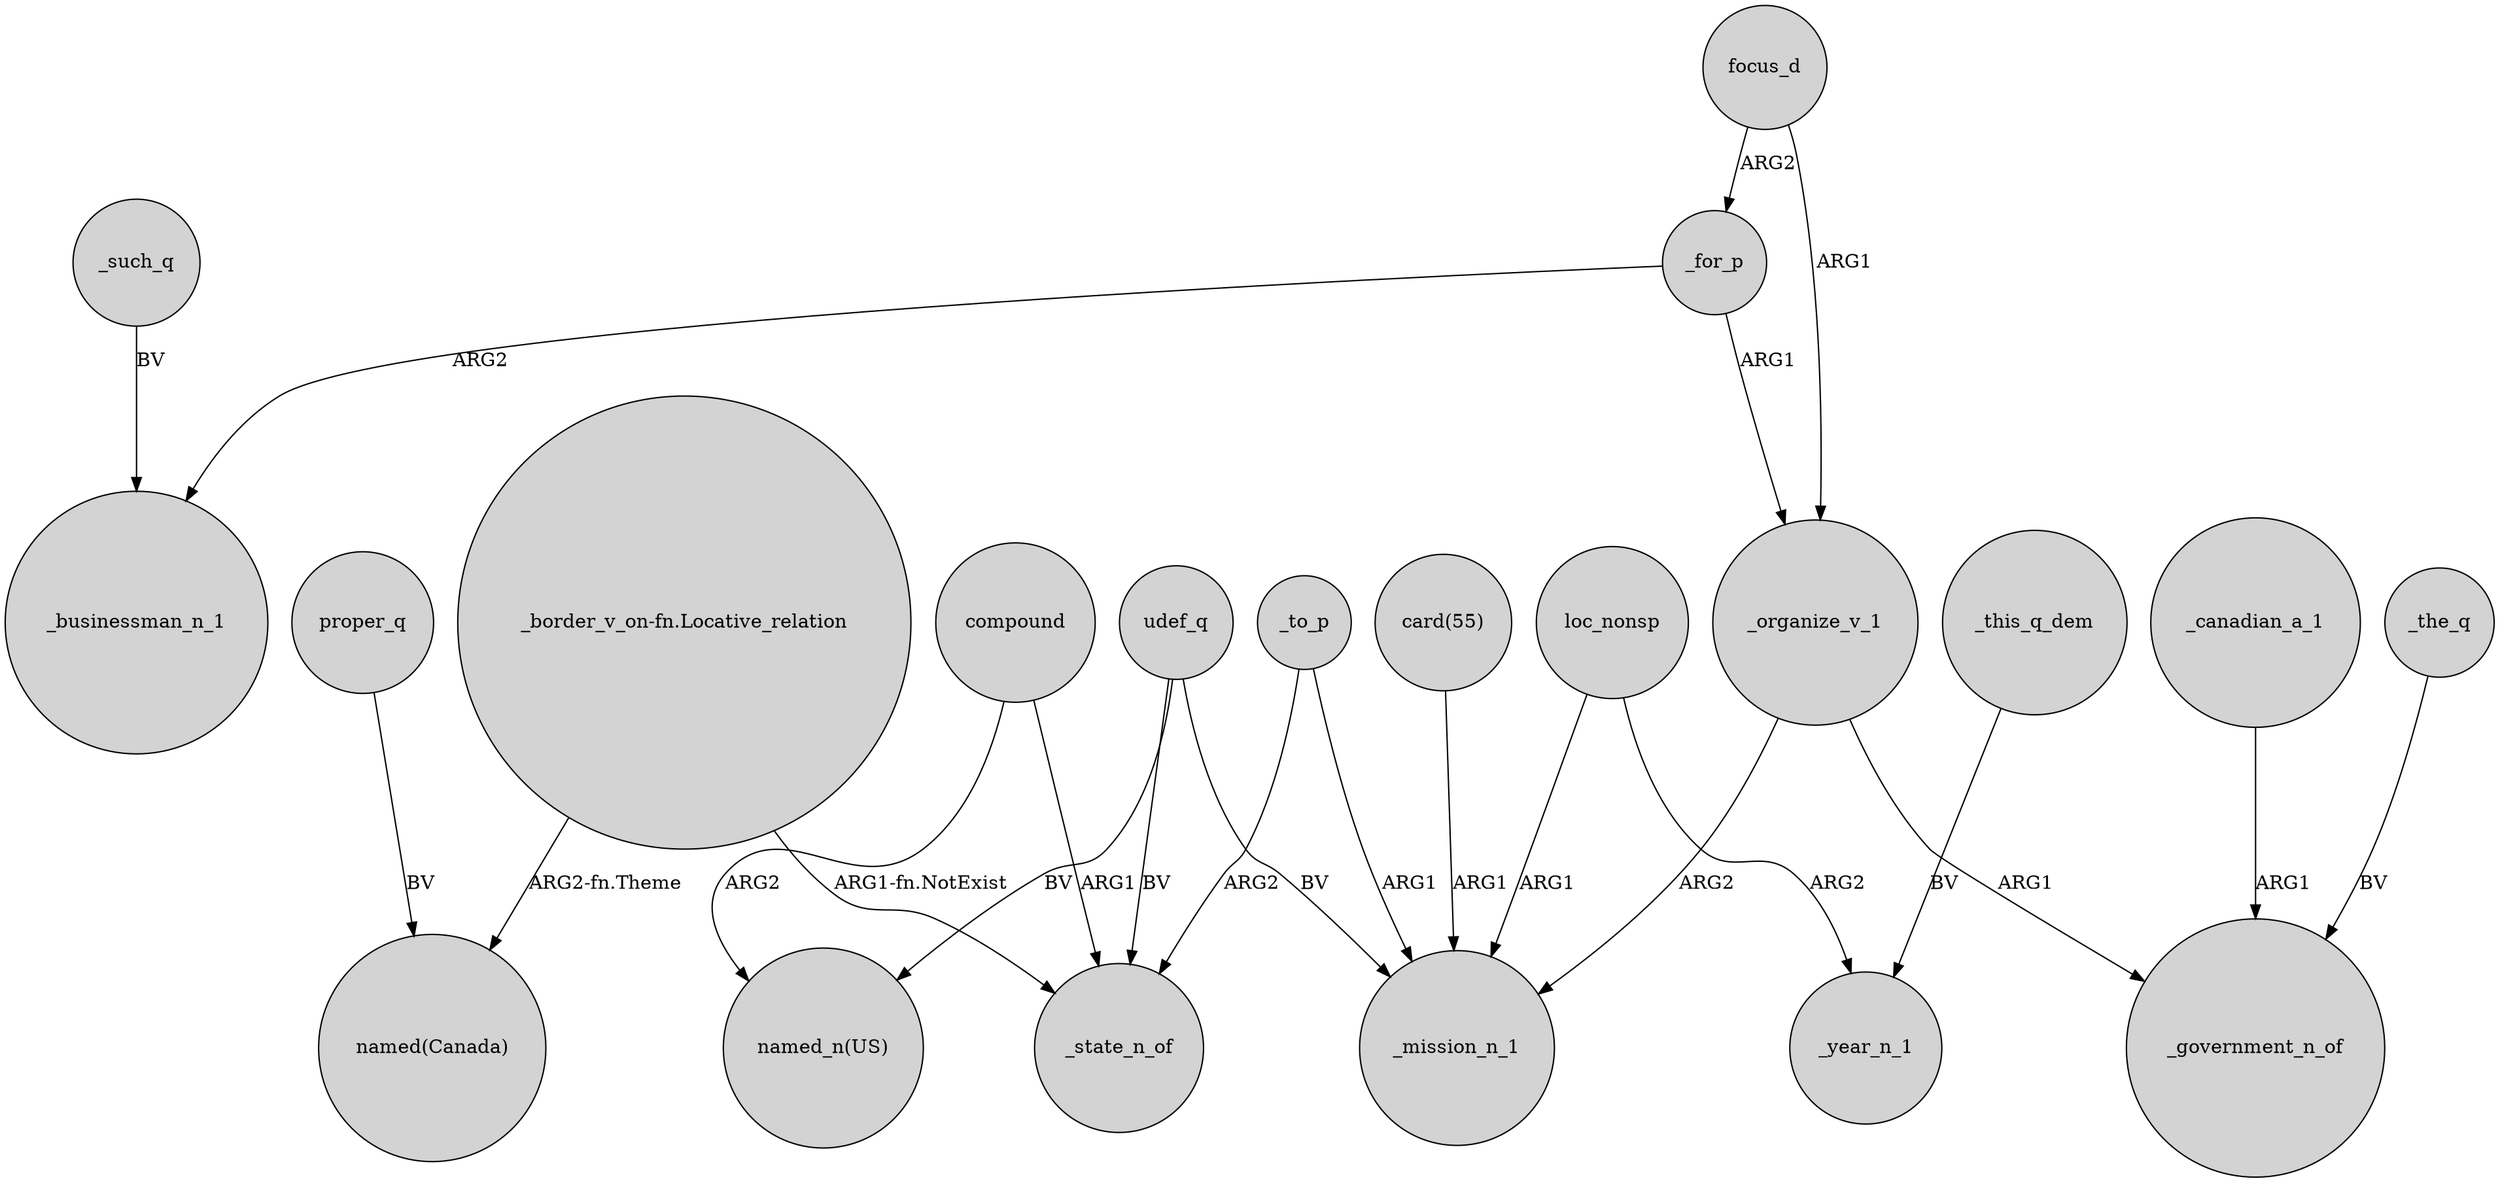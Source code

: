 digraph {
	node [shape=circle style=filled]
	_for_p -> _businessman_n_1 [label=ARG2]
	_to_p -> _state_n_of [label=ARG2]
	_such_q -> _businessman_n_1 [label=BV]
	"card(55)" -> _mission_n_1 [label=ARG1]
	udef_q -> "named_n(US)" [label=BV]
	proper_q -> "named(Canada)" [label=BV]
	_canadian_a_1 -> _government_n_of [label=ARG1]
	udef_q -> _state_n_of [label=BV]
	"_border_v_on-fn.Locative_relation" -> _state_n_of [label="ARG1-fn.NotExist"]
	udef_q -> _mission_n_1 [label=BV]
	compound -> "named_n(US)" [label=ARG2]
	focus_d -> _for_p [label=ARG2]
	_for_p -> _organize_v_1 [label=ARG1]
	loc_nonsp -> _year_n_1 [label=ARG2]
	compound -> _state_n_of [label=ARG1]
	loc_nonsp -> _mission_n_1 [label=ARG1]
	_the_q -> _government_n_of [label=BV]
	focus_d -> _organize_v_1 [label=ARG1]
	_to_p -> _mission_n_1 [label=ARG1]
	"_border_v_on-fn.Locative_relation" -> "named(Canada)" [label="ARG2-fn.Theme"]
	_organize_v_1 -> _government_n_of [label=ARG1]
	_organize_v_1 -> _mission_n_1 [label=ARG2]
	_this_q_dem -> _year_n_1 [label=BV]
}
